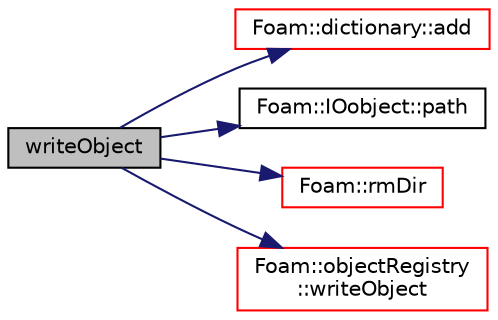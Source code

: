digraph "writeObject"
{
  bgcolor="transparent";
  edge [fontname="Helvetica",fontsize="10",labelfontname="Helvetica",labelfontsize="10"];
  node [fontname="Helvetica",fontsize="10",shape=record];
  rankdir="LR";
  Node1 [label="writeObject",height=0.2,width=0.4,color="black", fillcolor="grey75", style="filled", fontcolor="black"];
  Node1 -> Node2 [color="midnightblue",fontsize="10",style="solid",fontname="Helvetica"];
  Node2 [label="Foam::dictionary::add",height=0.2,width=0.4,color="red",URL="$a00524.html#ac2ddcab42322c8d8af5e5830ab4d431b",tooltip="Add a new entry. "];
  Node1 -> Node3 [color="midnightblue",fontsize="10",style="solid",fontname="Helvetica"];
  Node3 [label="Foam::IOobject::path",height=0.2,width=0.4,color="black",URL="$a01179.html#a64f21303d7e52f52cda7be219af9ef54",tooltip="Return complete path. "];
  Node1 -> Node4 [color="midnightblue",fontsize="10",style="solid",fontname="Helvetica"];
  Node4 [label="Foam::rmDir",height=0.2,width=0.4,color="red",URL="$a10725.html#a94f85dc184bdb0495e62488fda627038",tooltip="Remove a dirctory and its contents. "];
  Node1 -> Node5 [color="midnightblue",fontsize="10",style="solid",fontname="Helvetica"];
  Node5 [label="Foam::objectRegistry\l::writeObject",height=0.2,width=0.4,color="red",URL="$a01688.html#aa4d5557147f7b9288cfbf5222d503307",tooltip="Write the objects. "];
}
